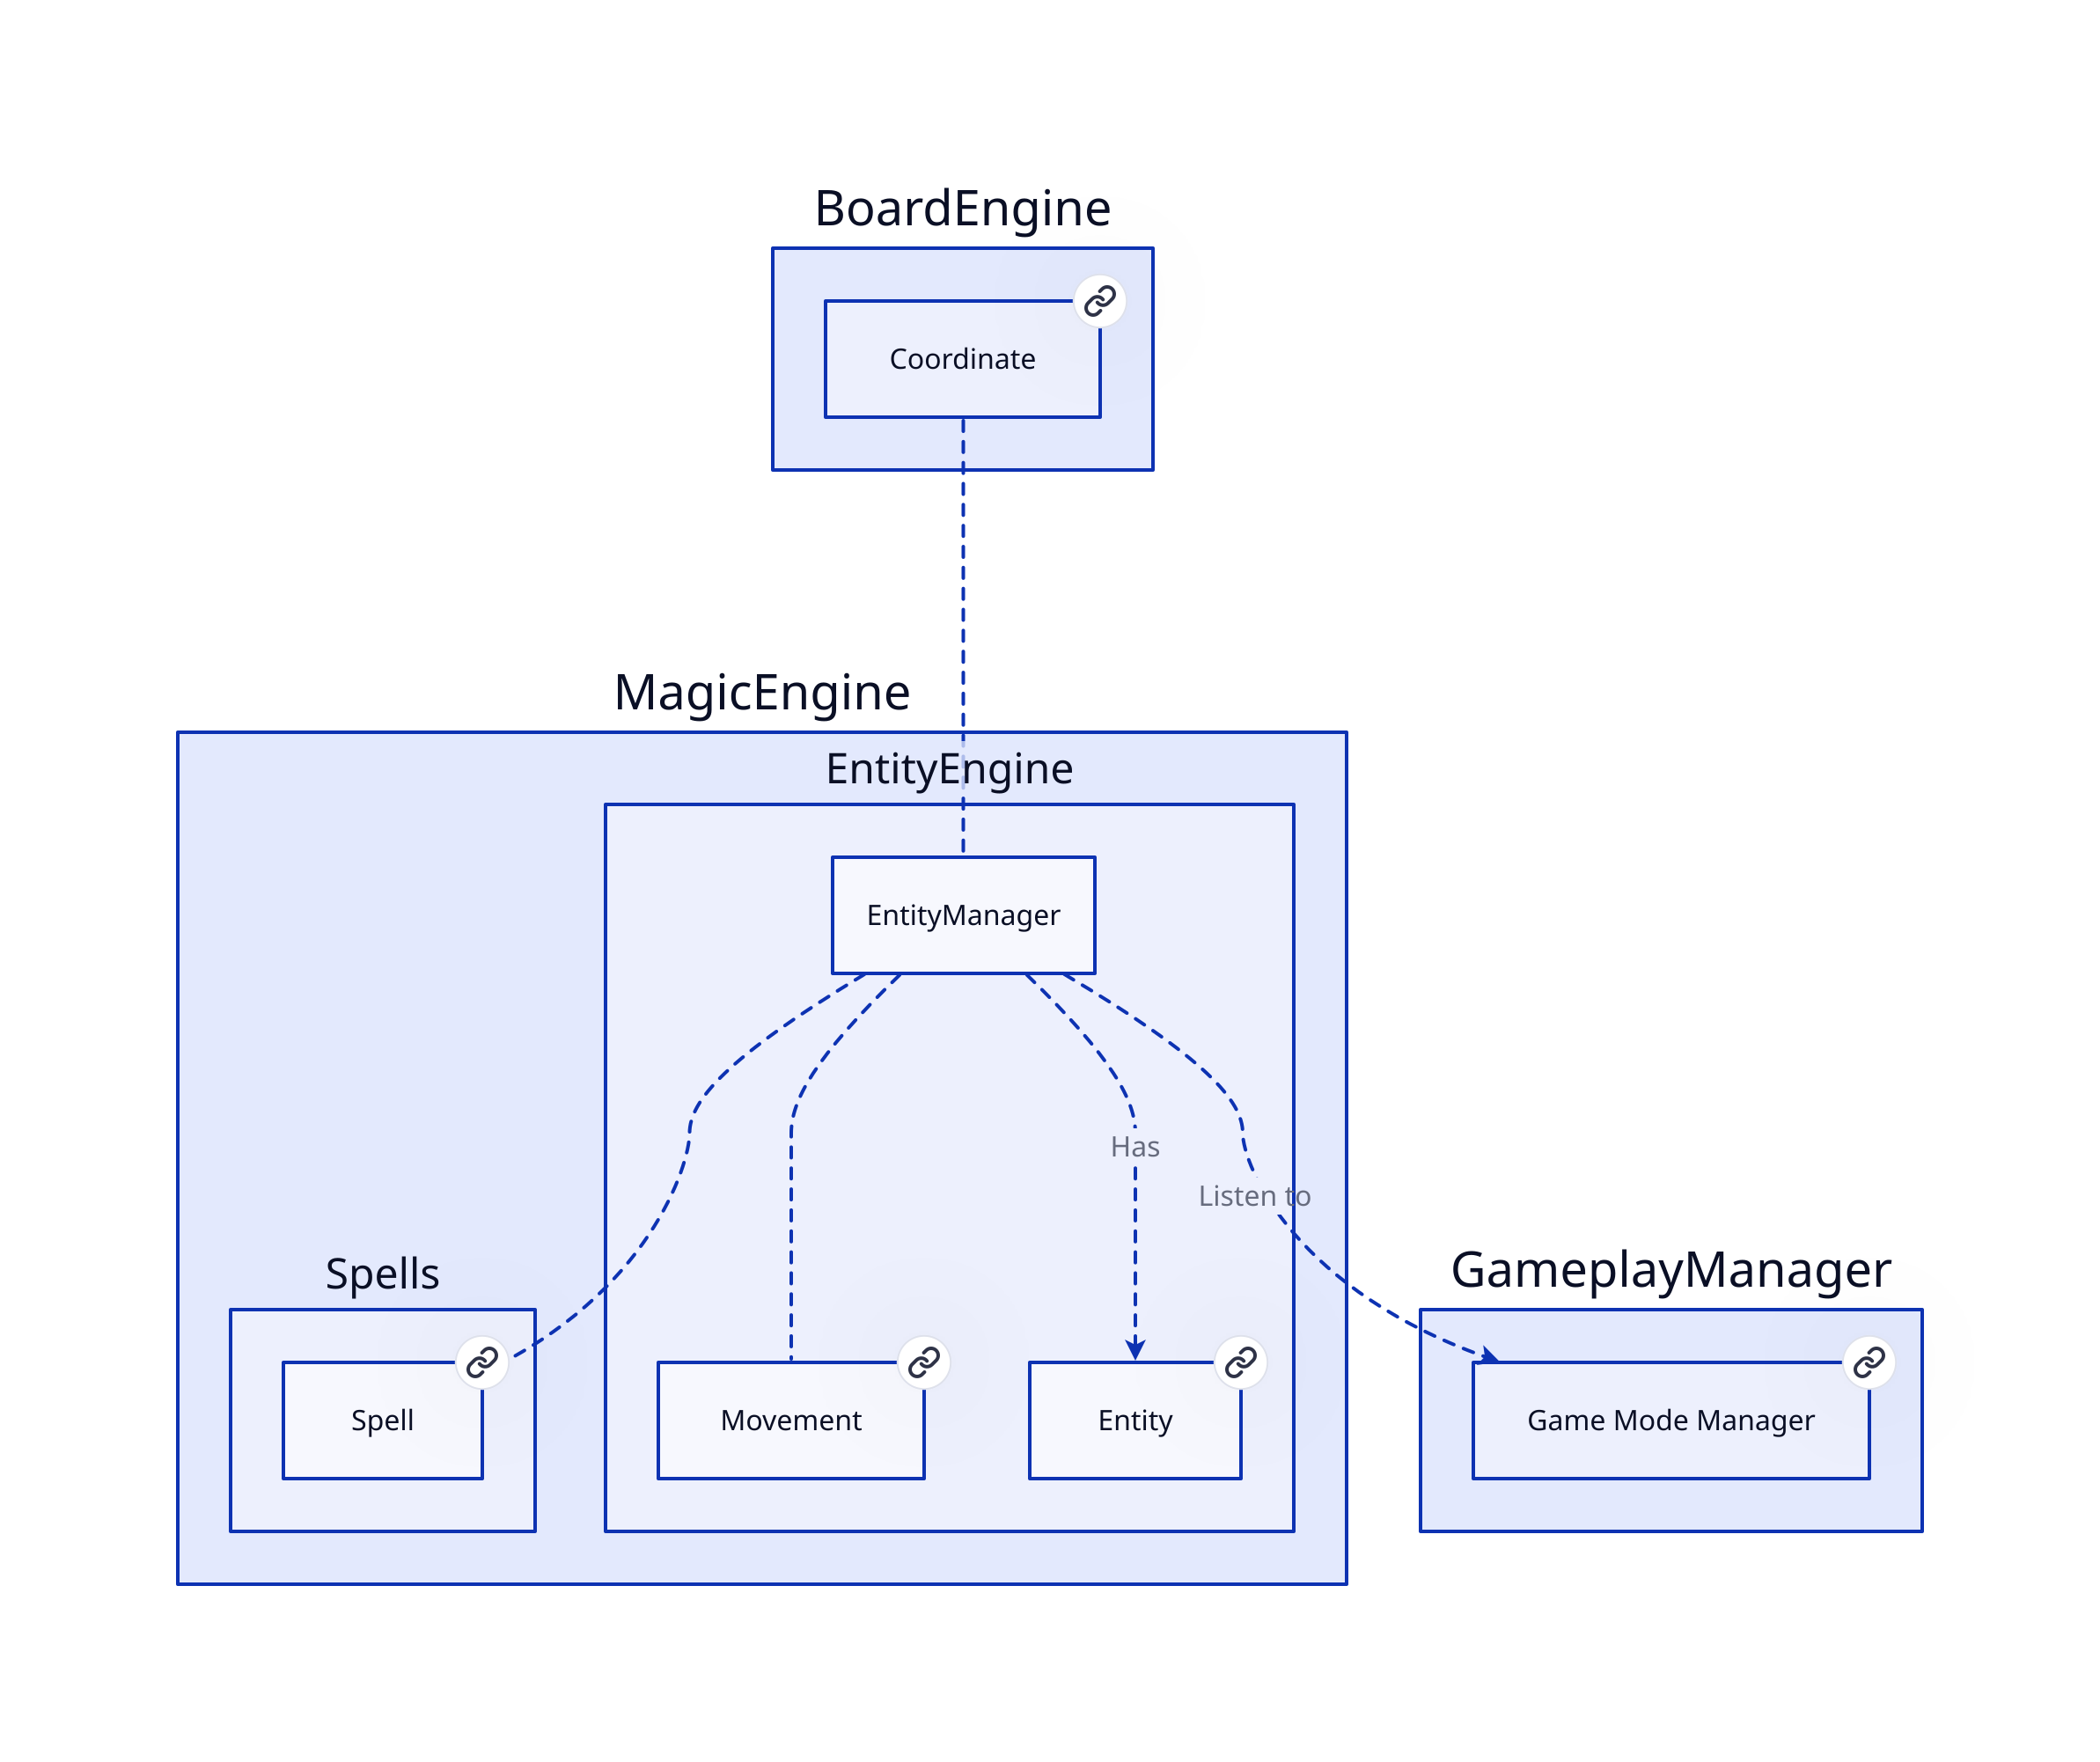 # Nodes :
BoardEngine: {
    Coordinate: Coordinate {
       link: Coordinate
    }
}
MagicEngine: {
    Spells: {
        Spell: Spell {
           link: Spell
        }
    }
    EntityEngine: {
        Movement: Movement {
           link: Movement
        }
        Entity: Entity {
           link: Entity
        }
    }
}
GameplayManager: {
    GameModeManager: Game Mode Manager {
       link: GameModeManager
    }
}

# Links :
BoardEngine.Coordinate -- MagicEngine.EntityEngine.EntityManager: {style.stroke-dash: 3}
MagicEngine.EntityEngine.EntityManager -- MagicEngine.EntityEngine.Movement: {style.stroke-dash: 3}
MagicEngine.EntityEngine.EntityManager -- MagicEngine.Spells.Spell: {style.stroke-dash: 3}
MagicEngine.EntityEngine.EntityManager -> MagicEngine.EntityEngine.Entity: Has {style.stroke-dash: 3
source-arrowhead: {}
target-arrowhead: {shape: arrow}
}
MagicEngine.EntityEngine.EntityManager -> GameplayManager.GameModeManager: Listen to {style.stroke-dash: 3
source-arrowhead: {}
target-arrowhead: {shape: arrow}
}
